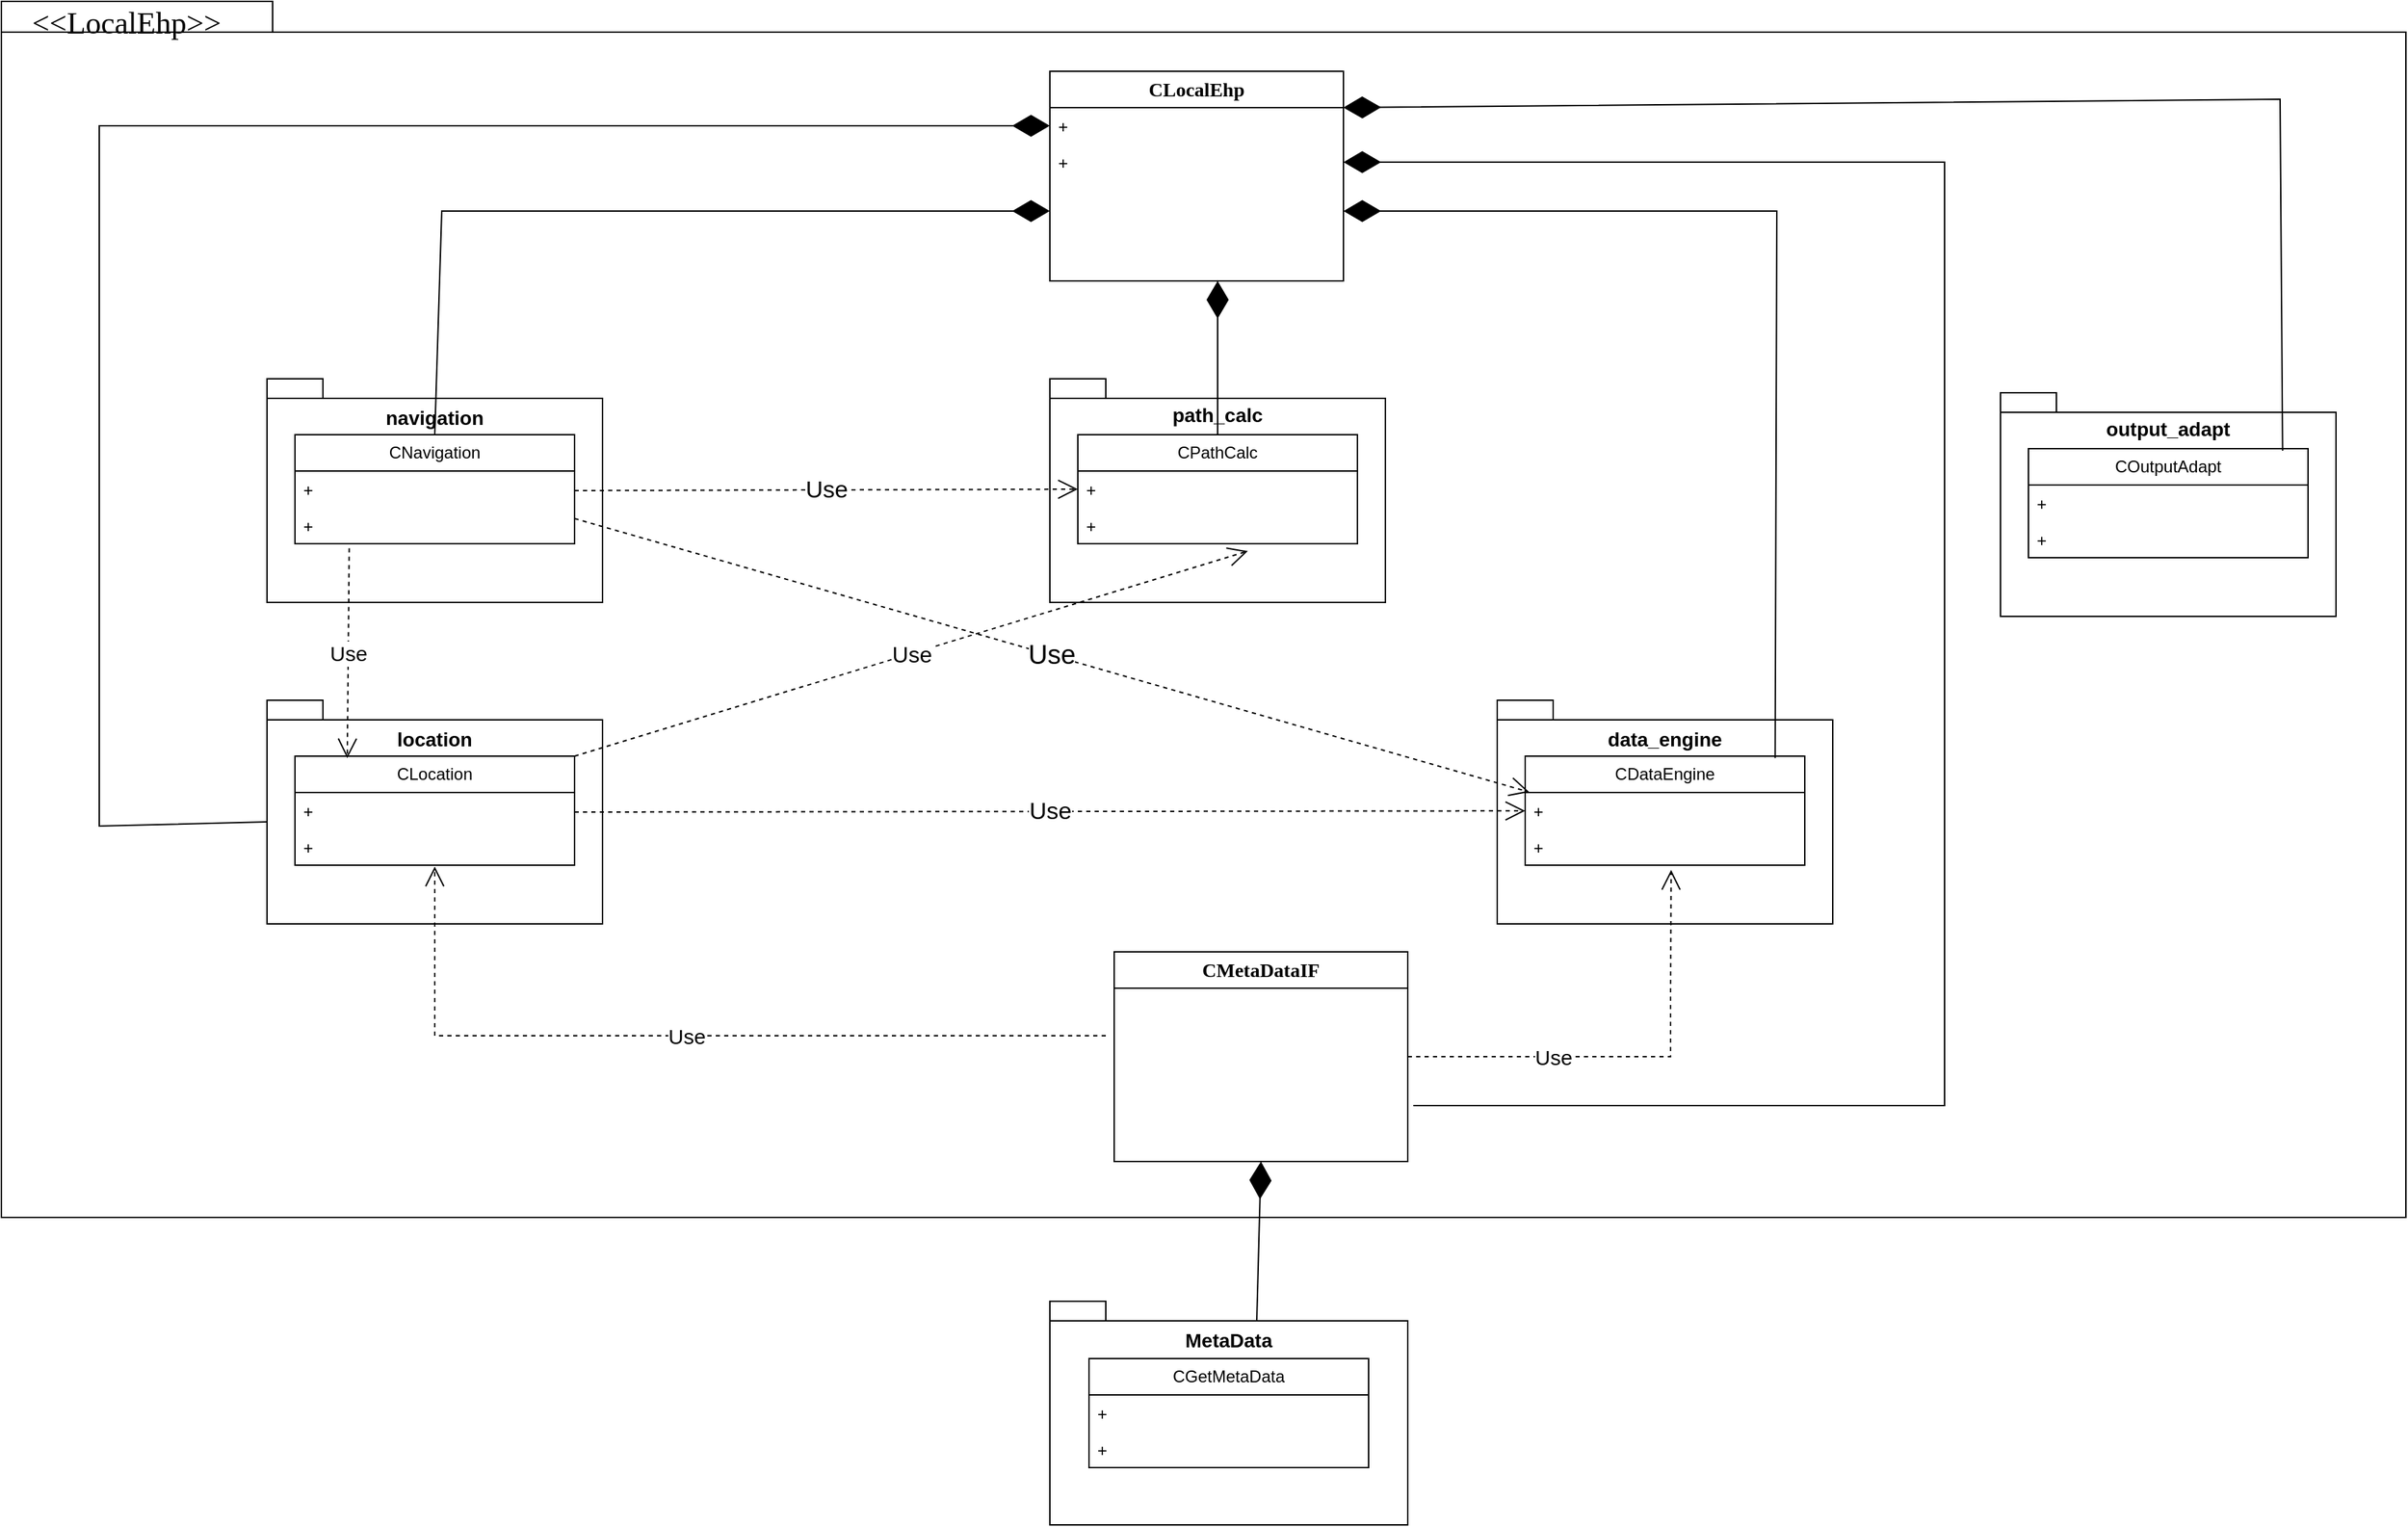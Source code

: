 <mxfile version="26.2.13">
  <diagram name="Page-1" id="b5b7bab2-c9e2-2cf4-8b2a-24fd1a2a6d21">
    <mxGraphModel dx="2895" dy="2320" grid="1" gridSize="10" guides="1" tooltips="1" connect="1" arrows="1" fold="1" page="1" pageScale="1" pageWidth="827" pageHeight="1169" background="none" math="0" shadow="0">
      <root>
        <mxCell id="0" />
        <mxCell id="1" parent="0" />
        <mxCell id="_9nZejQMIYd2BK83hRbQ-39" value="" style="group" parent="1" vertex="1" connectable="0">
          <mxGeometry x="560" y="240" width="240" height="160" as="geometry" />
        </mxCell>
        <mxCell id="_9nZejQMIYd2BK83hRbQ-40" value="&lt;div&gt;path_calc&lt;/div&gt;&lt;div&gt;&lt;br&gt;&lt;/div&gt;&lt;div&gt;&lt;br&gt;&lt;/div&gt;&lt;div&gt;&lt;br&gt;&lt;/div&gt;&lt;div&gt;&lt;br&gt;&lt;/div&gt;&lt;div&gt;&lt;br&gt;&lt;/div&gt;&lt;div&gt;&lt;br&gt;&lt;/div&gt;&lt;div&gt;&lt;br&gt;&lt;/div&gt;" style="shape=folder;fontStyle=1;spacingTop=10;tabWidth=40;tabHeight=14;tabPosition=left;html=1;whiteSpace=wrap;align=center;fontSize=14;" parent="_9nZejQMIYd2BK83hRbQ-39" vertex="1">
          <mxGeometry width="240" height="160" as="geometry" />
        </mxCell>
        <mxCell id="_9nZejQMIYd2BK83hRbQ-41" value="&lt;div style=&quot;white-space-collapse: preserve;&quot; data-line=&quot;true&quot; data-line-index=&quot;0&quot; data-zone-id=&quot;0&quot;&gt;CPathCalc&lt;/div&gt;" style="swimlane;fontStyle=0;childLayout=stackLayout;horizontal=1;startSize=26;fillColor=none;horizontalStack=0;resizeParent=1;resizeParentMax=0;resizeLast=0;collapsible=1;marginBottom=0;whiteSpace=wrap;html=1;" parent="_9nZejQMIYd2BK83hRbQ-39" vertex="1">
          <mxGeometry x="20" y="40" width="200" height="78" as="geometry" />
        </mxCell>
        <mxCell id="_9nZejQMIYd2BK83hRbQ-42" value="+" style="text;strokeColor=none;fillColor=none;align=left;verticalAlign=top;spacingLeft=4;spacingRight=4;overflow=hidden;rotatable=0;points=[[0,0.5],[1,0.5]];portConstraint=eastwest;whiteSpace=wrap;html=1;" parent="_9nZejQMIYd2BK83hRbQ-41" vertex="1">
          <mxGeometry y="26" width="200" height="26" as="geometry" />
        </mxCell>
        <mxCell id="_9nZejQMIYd2BK83hRbQ-43" value="+" style="text;strokeColor=none;fillColor=none;align=left;verticalAlign=top;spacingLeft=4;spacingRight=4;overflow=hidden;rotatable=0;points=[[0,0.5],[1,0.5]];portConstraint=eastwest;whiteSpace=wrap;html=1;" parent="_9nZejQMIYd2BK83hRbQ-41" vertex="1">
          <mxGeometry y="52" width="200" height="26" as="geometry" />
        </mxCell>
        <mxCell id="6e0c8c40b5770093-72" value="" style="shape=folder;fontStyle=1;spacingTop=10;tabWidth=194;tabHeight=22;tabPosition=left;html=1;rounded=0;shadow=0;comic=0;labelBackgroundColor=none;strokeWidth=1;fillColor=none;fontFamily=Verdana;fontSize=10;align=center;" parent="1" vertex="1">
          <mxGeometry x="-190" y="-30" width="1720" height="870" as="geometry" />
        </mxCell>
        <mxCell id="6e0c8c40b5770093-73" value="&lt;font style=&quot;font-size: 22px;&quot;&gt;&amp;lt;&amp;lt;LocalEhp&amp;gt;&amp;gt;&lt;/font&gt;" style="text;html=1;align=left;verticalAlign=top;spacingTop=-4;fontSize=10;fontFamily=Verdana" parent="1" vertex="1">
          <mxGeometry x="-170" y="-30" width="130" height="20" as="geometry" />
        </mxCell>
        <mxCell id="_9nZejQMIYd2BK83hRbQ-14" value="&lt;span style=&quot;font-family: Verdana; font-weight: 700; text-wrap-mode: nowrap;&quot;&gt;CLocalEhp&lt;/span&gt;" style="swimlane;fontStyle=0;childLayout=stackLayout;horizontal=1;startSize=26;fillColor=none;horizontalStack=0;resizeParent=1;resizeParentMax=0;resizeLast=0;collapsible=1;marginBottom=0;whiteSpace=wrap;html=1;container=0;fontSize=14;" parent="1" vertex="1">
          <mxGeometry x="560" y="20" width="210" height="150" as="geometry" />
        </mxCell>
        <mxCell id="_9nZejQMIYd2BK83hRbQ-23" value="" style="group" parent="1" vertex="1" connectable="0">
          <mxGeometry x="880" y="470" width="240" height="160" as="geometry" />
        </mxCell>
        <mxCell id="_9nZejQMIYd2BK83hRbQ-18" value="&lt;div&gt;&lt;font style=&quot;font-size: 14px;&quot;&gt;data_engine&lt;/font&gt;&lt;/div&gt;&lt;div&gt;&lt;font style=&quot;font-size: 14px;&quot;&gt;&lt;br&gt;&lt;/font&gt;&lt;/div&gt;&lt;div&gt;&lt;font style=&quot;font-size: 14px;&quot;&gt;&lt;br&gt;&lt;/font&gt;&lt;/div&gt;&lt;div&gt;&lt;font style=&quot;font-size: 14px;&quot;&gt;&lt;br&gt;&lt;/font&gt;&lt;/div&gt;&lt;div&gt;&lt;font style=&quot;font-size: 14px;&quot;&gt;&lt;br&gt;&lt;/font&gt;&lt;/div&gt;&lt;div&gt;&lt;font style=&quot;font-size: 14px;&quot;&gt;&lt;br&gt;&lt;/font&gt;&lt;/div&gt;&lt;div&gt;&lt;font style=&quot;font-size: 14px;&quot;&gt;&lt;br&gt;&lt;/font&gt;&lt;/div&gt;&lt;div&gt;&lt;br&gt;&lt;/div&gt;" style="shape=folder;fontStyle=1;spacingTop=10;tabWidth=40;tabHeight=14;tabPosition=left;html=1;whiteSpace=wrap;align=center;" parent="_9nZejQMIYd2BK83hRbQ-23" vertex="1">
          <mxGeometry width="240" height="160" as="geometry" />
        </mxCell>
        <mxCell id="_9nZejQMIYd2BK83hRbQ-19" value="&lt;div style=&quot;white-space-collapse: preserve;&quot; data-line=&quot;true&quot; data-line-index=&quot;0&quot; data-zone-id=&quot;0&quot;&gt;CDataEngine&lt;/div&gt;" style="swimlane;fontStyle=0;childLayout=stackLayout;horizontal=1;startSize=26;fillColor=none;horizontalStack=0;resizeParent=1;resizeParentMax=0;resizeLast=0;collapsible=1;marginBottom=0;whiteSpace=wrap;html=1;" parent="_9nZejQMIYd2BK83hRbQ-23" vertex="1">
          <mxGeometry x="20" y="40" width="200" height="78" as="geometry" />
        </mxCell>
        <mxCell id="_9nZejQMIYd2BK83hRbQ-20" value="+" style="text;strokeColor=none;fillColor=none;align=left;verticalAlign=top;spacingLeft=4;spacingRight=4;overflow=hidden;rotatable=0;points=[[0,0.5],[1,0.5]];portConstraint=eastwest;whiteSpace=wrap;html=1;" parent="_9nZejQMIYd2BK83hRbQ-19" vertex="1">
          <mxGeometry y="26" width="200" height="26" as="geometry" />
        </mxCell>
        <mxCell id="_9nZejQMIYd2BK83hRbQ-21" value="+" style="text;strokeColor=none;fillColor=none;align=left;verticalAlign=top;spacingLeft=4;spacingRight=4;overflow=hidden;rotatable=0;points=[[0,0.5],[1,0.5]];portConstraint=eastwest;whiteSpace=wrap;html=1;" parent="_9nZejQMIYd2BK83hRbQ-19" vertex="1">
          <mxGeometry y="52" width="200" height="26" as="geometry" />
        </mxCell>
        <mxCell id="_9nZejQMIYd2BK83hRbQ-29" value="" style="group" parent="1" vertex="1" connectable="0">
          <mxGeometry y="240" width="240" height="415" as="geometry" />
        </mxCell>
        <mxCell id="_9nZejQMIYd2BK83hRbQ-30" value="&lt;div&gt;&lt;font style=&quot;font-size: 14px;&quot;&gt;navigation&lt;/font&gt;&lt;/div&gt;&lt;div&gt;&lt;font style=&quot;font-size: 14px;&quot;&gt;&lt;br&gt;&lt;/font&gt;&lt;/div&gt;&lt;div&gt;&lt;font style=&quot;font-size: 14px;&quot;&gt;&lt;br&gt;&lt;/font&gt;&lt;/div&gt;&lt;div&gt;&lt;font style=&quot;font-size: 14px;&quot;&gt;&lt;br&gt;&lt;/font&gt;&lt;/div&gt;&lt;div&gt;&lt;font style=&quot;font-size: 14px;&quot;&gt;&lt;br&gt;&lt;/font&gt;&lt;/div&gt;&lt;div&gt;&lt;font style=&quot;font-size: 14px;&quot;&gt;&lt;br&gt;&lt;/font&gt;&lt;/div&gt;&lt;div&gt;&lt;font style=&quot;font-size: 14px;&quot;&gt;&lt;br&gt;&lt;/font&gt;&lt;/div&gt;&lt;div&gt;&lt;br&gt;&lt;/div&gt;" style="shape=folder;fontStyle=1;spacingTop=10;tabWidth=40;tabHeight=14;tabPosition=left;html=1;whiteSpace=wrap;align=center;" parent="_9nZejQMIYd2BK83hRbQ-29" vertex="1">
          <mxGeometry width="240" height="160" as="geometry" />
        </mxCell>
        <mxCell id="_9nZejQMIYd2BK83hRbQ-31" value="&lt;div style=&quot;white-space-collapse: preserve;&quot; data-line=&quot;true&quot; data-line-index=&quot;0&quot; data-zone-id=&quot;0&quot;&gt;CNavigation&lt;/div&gt;" style="swimlane;fontStyle=0;childLayout=stackLayout;horizontal=1;startSize=26;fillColor=none;horizontalStack=0;resizeParent=1;resizeParentMax=0;resizeLast=0;collapsible=1;marginBottom=0;whiteSpace=wrap;html=1;" parent="_9nZejQMIYd2BK83hRbQ-29" vertex="1">
          <mxGeometry x="20" y="40" width="200" height="78" as="geometry" />
        </mxCell>
        <mxCell id="_9nZejQMIYd2BK83hRbQ-32" value="+" style="text;strokeColor=none;fillColor=none;align=left;verticalAlign=top;spacingLeft=4;spacingRight=4;overflow=hidden;rotatable=0;points=[[0,0.5],[1,0.5]];portConstraint=eastwest;whiteSpace=wrap;html=1;" parent="_9nZejQMIYd2BK83hRbQ-31" vertex="1">
          <mxGeometry y="26" width="200" height="26" as="geometry" />
        </mxCell>
        <mxCell id="_9nZejQMIYd2BK83hRbQ-33" value="+" style="text;strokeColor=none;fillColor=none;align=left;verticalAlign=top;spacingLeft=4;spacingRight=4;overflow=hidden;rotatable=0;points=[[0,0.5],[1,0.5]];portConstraint=eastwest;whiteSpace=wrap;html=1;" parent="_9nZejQMIYd2BK83hRbQ-31" vertex="1">
          <mxGeometry y="52" width="200" height="26" as="geometry" />
        </mxCell>
        <mxCell id="_9nZejQMIYd2BK83hRbQ-69" value="Use" style="endArrow=open;endSize=12;dashed=1;html=1;rounded=0;entryX=0.015;entryY=-0.011;entryDx=0;entryDy=0;entryPerimeter=0;fontSize=19;" parent="_9nZejQMIYd2BK83hRbQ-29" target="_9nZejQMIYd2BK83hRbQ-20" edge="1">
          <mxGeometry width="160" relative="1" as="geometry">
            <mxPoint x="220" y="100" as="sourcePoint" />
            <mxPoint x="380" y="100" as="targetPoint" />
          </mxGeometry>
        </mxCell>
        <mxCell id="_9nZejQMIYd2BK83hRbQ-68" value="Use" style="endArrow=open;endSize=12;dashed=1;html=1;rounded=0;entryX=0;entryY=0.5;entryDx=0;entryDy=0;fontSize=17;" parent="_9nZejQMIYd2BK83hRbQ-29" target="_9nZejQMIYd2BK83hRbQ-42" edge="1">
          <mxGeometry width="160" relative="1" as="geometry">
            <mxPoint x="220" y="80" as="sourcePoint" />
            <mxPoint x="380" y="80" as="targetPoint" />
          </mxGeometry>
        </mxCell>
        <mxCell id="_9nZejQMIYd2BK83hRbQ-34" value="" style="group" parent="1" vertex="1" connectable="0">
          <mxGeometry x="1240" y="250" width="240" height="160" as="geometry" />
        </mxCell>
        <mxCell id="_9nZejQMIYd2BK83hRbQ-35" value="&lt;div&gt;output_adapt&lt;/div&gt;&lt;div&gt;&lt;br&gt;&lt;/div&gt;&lt;div&gt;&lt;br&gt;&lt;/div&gt;&lt;div&gt;&lt;br&gt;&lt;/div&gt;&lt;div&gt;&lt;br&gt;&lt;/div&gt;&lt;div&gt;&lt;br&gt;&lt;/div&gt;&lt;div&gt;&lt;br&gt;&lt;/div&gt;&lt;div&gt;&lt;br&gt;&lt;/div&gt;" style="shape=folder;fontStyle=1;spacingTop=10;tabWidth=40;tabHeight=14;tabPosition=left;html=1;whiteSpace=wrap;align=center;fontSize=14;" parent="_9nZejQMIYd2BK83hRbQ-34" vertex="1">
          <mxGeometry width="240" height="160" as="geometry" />
        </mxCell>
        <mxCell id="_9nZejQMIYd2BK83hRbQ-36" value="&lt;div style=&quot;white-space-collapse: preserve;&quot; data-line=&quot;true&quot; data-line-index=&quot;0&quot; data-zone-id=&quot;0&quot;&gt;COutputAdapt&lt;/div&gt;" style="swimlane;fontStyle=0;childLayout=stackLayout;horizontal=1;startSize=26;fillColor=none;horizontalStack=0;resizeParent=1;resizeParentMax=0;resizeLast=0;collapsible=1;marginBottom=0;whiteSpace=wrap;html=1;" parent="_9nZejQMIYd2BK83hRbQ-34" vertex="1">
          <mxGeometry x="20" y="40" width="200" height="78" as="geometry" />
        </mxCell>
        <mxCell id="_9nZejQMIYd2BK83hRbQ-37" value="+" style="text;strokeColor=none;fillColor=none;align=left;verticalAlign=top;spacingLeft=4;spacingRight=4;overflow=hidden;rotatable=0;points=[[0,0.5],[1,0.5]];portConstraint=eastwest;whiteSpace=wrap;html=1;" parent="_9nZejQMIYd2BK83hRbQ-36" vertex="1">
          <mxGeometry y="26" width="200" height="26" as="geometry" />
        </mxCell>
        <mxCell id="_9nZejQMIYd2BK83hRbQ-38" value="+" style="text;strokeColor=none;fillColor=none;align=left;verticalAlign=top;spacingLeft=4;spacingRight=4;overflow=hidden;rotatable=0;points=[[0,0.5],[1,0.5]];portConstraint=eastwest;whiteSpace=wrap;html=1;" parent="_9nZejQMIYd2BK83hRbQ-36" vertex="1">
          <mxGeometry y="52" width="200" height="26" as="geometry" />
        </mxCell>
        <mxCell id="_9nZejQMIYd2BK83hRbQ-45" value="&lt;div&gt;&lt;font style=&quot;font-size: 14px;&quot;&gt;MetaData&lt;/font&gt;&lt;/div&gt;&lt;div&gt;&lt;font style=&quot;font-size: 14px;&quot;&gt;&lt;br&gt;&lt;/font&gt;&lt;/div&gt;&lt;div&gt;&lt;font style=&quot;font-size: 14px;&quot;&gt;&lt;br&gt;&lt;/font&gt;&lt;/div&gt;&lt;div&gt;&lt;font style=&quot;font-size: 14px;&quot;&gt;&lt;br&gt;&lt;/font&gt;&lt;/div&gt;&lt;div&gt;&lt;font style=&quot;font-size: 14px;&quot;&gt;&lt;br&gt;&lt;/font&gt;&lt;/div&gt;&lt;div&gt;&lt;font style=&quot;font-size: 14px;&quot;&gt;&lt;br&gt;&lt;/font&gt;&lt;/div&gt;&lt;div&gt;&lt;font style=&quot;font-size: 14px;&quot;&gt;&lt;br&gt;&lt;/font&gt;&lt;/div&gt;&lt;div&gt;&lt;br&gt;&lt;/div&gt;" style="shape=folder;fontStyle=1;spacingTop=10;tabWidth=40;tabHeight=14;tabPosition=left;html=1;whiteSpace=wrap;align=center;container=1;" parent="1" vertex="1">
          <mxGeometry x="560" y="900" width="256" height="160" as="geometry" />
        </mxCell>
        <mxCell id="_9nZejQMIYd2BK83hRbQ-55" value="&lt;div style=&quot;white-space-collapse: preserve;&quot; data-line=&quot;true&quot; data-line-index=&quot;0&quot; data-zone-id=&quot;0&quot;&gt;CGetMetaData&lt;/div&gt;" style="swimlane;fontStyle=0;childLayout=stackLayout;horizontal=1;startSize=26;fillColor=none;horizontalStack=0;resizeParent=1;resizeParentMax=0;resizeLast=0;collapsible=1;marginBottom=0;whiteSpace=wrap;html=1;" parent="_9nZejQMIYd2BK83hRbQ-45" vertex="1">
          <mxGeometry x="28" y="41" width="200" height="78" as="geometry" />
        </mxCell>
        <mxCell id="_9nZejQMIYd2BK83hRbQ-57" value="+" style="text;strokeColor=none;fillColor=none;align=left;verticalAlign=top;spacingLeft=4;spacingRight=4;overflow=hidden;rotatable=0;points=[[0,0.5],[1,0.5]];portConstraint=eastwest;whiteSpace=wrap;html=1;" parent="_9nZejQMIYd2BK83hRbQ-55" vertex="1">
          <mxGeometry y="26" width="200" height="26" as="geometry" />
        </mxCell>
        <mxCell id="_9nZejQMIYd2BK83hRbQ-58" value="+" style="text;strokeColor=none;fillColor=none;align=left;verticalAlign=top;spacingLeft=4;spacingRight=4;overflow=hidden;rotatable=0;points=[[0,0.5],[1,0.5]];portConstraint=eastwest;whiteSpace=wrap;html=1;" parent="_9nZejQMIYd2BK83hRbQ-55" vertex="1">
          <mxGeometry y="52" width="200" height="26" as="geometry" />
        </mxCell>
        <mxCell id="_9nZejQMIYd2BK83hRbQ-51" value="" style="endArrow=diamondThin;endFill=1;endSize=24;html=1;rounded=0;entryX=1;entryY=0.5;entryDx=0;entryDy=0;exitX=0.909;exitY=0.019;exitDx=0;exitDy=0;exitPerimeter=0;" parent="1" source="_9nZejQMIYd2BK83hRbQ-36" edge="1">
          <mxGeometry width="160" relative="1" as="geometry">
            <mxPoint x="1280.08" y="212.36" as="sourcePoint" />
            <mxPoint x="770.0" y="46" as="targetPoint" />
            <Array as="points">
              <mxPoint x="1440" y="40" />
            </Array>
          </mxGeometry>
        </mxCell>
        <mxCell id="_9nZejQMIYd2BK83hRbQ-24" value="" style="group" parent="1" vertex="1" connectable="0">
          <mxGeometry y="470" width="240" height="160" as="geometry" />
        </mxCell>
        <mxCell id="_9nZejQMIYd2BK83hRbQ-25" value="&lt;div&gt;&lt;font style=&quot;font-size: 14px;&quot;&gt;location&lt;/font&gt;&lt;/div&gt;&lt;div&gt;&lt;br&gt;&lt;/div&gt;&lt;div&gt;&lt;br&gt;&lt;/div&gt;&lt;div&gt;&lt;br&gt;&lt;/div&gt;&lt;div&gt;&lt;br&gt;&lt;/div&gt;&lt;div&gt;&lt;br&gt;&lt;/div&gt;&lt;div&gt;&lt;br&gt;&lt;/div&gt;&lt;div&gt;&lt;br&gt;&lt;/div&gt;&lt;div&gt;&lt;br&gt;&lt;/div&gt;" style="shape=folder;fontStyle=1;spacingTop=10;tabWidth=40;tabHeight=14;tabPosition=left;html=1;whiteSpace=wrap;align=center;" parent="_9nZejQMIYd2BK83hRbQ-24" vertex="1">
          <mxGeometry width="240" height="160" as="geometry" />
        </mxCell>
        <mxCell id="_9nZejQMIYd2BK83hRbQ-26" value="&lt;div style=&quot;white-space-collapse: preserve;&quot; data-line=&quot;true&quot; data-line-index=&quot;0&quot; data-zone-id=&quot;0&quot;&gt;CLocation&lt;/div&gt;" style="swimlane;fontStyle=0;childLayout=stackLayout;horizontal=1;startSize=26;fillColor=none;horizontalStack=0;resizeParent=1;resizeParentMax=0;resizeLast=0;collapsible=1;marginBottom=0;whiteSpace=wrap;html=1;" parent="_9nZejQMIYd2BK83hRbQ-24" vertex="1">
          <mxGeometry x="20" y="40" width="200" height="78" as="geometry" />
        </mxCell>
        <mxCell id="_9nZejQMIYd2BK83hRbQ-27" value="+" style="text;strokeColor=none;fillColor=none;align=left;verticalAlign=top;spacingLeft=4;spacingRight=4;overflow=hidden;rotatable=0;points=[[0,0.5],[1,0.5]];portConstraint=eastwest;whiteSpace=wrap;html=1;" parent="_9nZejQMIYd2BK83hRbQ-26" vertex="1">
          <mxGeometry y="26" width="200" height="26" as="geometry" />
        </mxCell>
        <mxCell id="_9nZejQMIYd2BK83hRbQ-28" value="+" style="text;strokeColor=none;fillColor=none;align=left;verticalAlign=top;spacingLeft=4;spacingRight=4;overflow=hidden;rotatable=0;points=[[0,0.5],[1,0.5]];portConstraint=eastwest;whiteSpace=wrap;html=1;" parent="_9nZejQMIYd2BK83hRbQ-26" vertex="1">
          <mxGeometry y="52" width="200" height="26" as="geometry" />
        </mxCell>
        <mxCell id="_9nZejQMIYd2BK83hRbQ-65" value="&lt;font&gt;Use&lt;/font&gt;" style="endArrow=open;endSize=12;dashed=1;html=1;rounded=0;fontSize=17;" parent="_9nZejQMIYd2BK83hRbQ-24" target="_9nZejQMIYd2BK83hRbQ-20" edge="1">
          <mxGeometry width="160" relative="1" as="geometry">
            <mxPoint x="220" y="80" as="sourcePoint" />
            <mxPoint x="380" y="80" as="targetPoint" />
          </mxGeometry>
        </mxCell>
        <mxCell id="_9nZejQMIYd2BK83hRbQ-70" value="" style="endArrow=diamondThin;endFill=1;endSize=24;html=1;rounded=0;entryX=0;entryY=0.5;entryDx=0;entryDy=0;exitX=0;exitY=0;exitDx=0;exitDy=87;exitPerimeter=0;" parent="1" source="_9nZejQMIYd2BK83hRbQ-25" target="_9nZejQMIYd2BK83hRbQ-15" edge="1">
          <mxGeometry width="160" relative="1" as="geometry">
            <mxPoint y="550" as="sourcePoint" />
            <mxPoint y="370" as="targetPoint" />
            <Array as="points">
              <mxPoint x="-120" y="560" />
              <mxPoint x="-120" y="59" />
            </Array>
          </mxGeometry>
        </mxCell>
        <mxCell id="_9nZejQMIYd2BK83hRbQ-15" value="+" style="text;strokeColor=none;fillColor=none;align=left;verticalAlign=top;spacingLeft=4;spacingRight=4;overflow=hidden;rotatable=0;points=[[0,0.5],[1,0.5]];portConstraint=eastwest;whiteSpace=wrap;html=1;" parent="1" vertex="1">
          <mxGeometry x="560" y="46" width="210" height="26" as="geometry" />
        </mxCell>
        <mxCell id="_9nZejQMIYd2BK83hRbQ-16" value="+&lt;div&gt;&lt;br&gt;&lt;/div&gt;" style="text;strokeColor=none;fillColor=none;align=left;verticalAlign=top;spacingLeft=4;spacingRight=4;overflow=hidden;rotatable=0;points=[[0,0.5],[1,0.5]];portConstraint=eastwest;whiteSpace=wrap;html=1;" parent="1" vertex="1">
          <mxGeometry x="560" y="72" width="210" height="26" as="geometry" />
        </mxCell>
        <mxCell id="_9nZejQMIYd2BK83hRbQ-52" value="" style="endArrow=diamondThin;endFill=1;endSize=24;html=1;rounded=0;exitX=0.5;exitY=0;exitDx=0;exitDy=0;" parent="1" source="_9nZejQMIYd2BK83hRbQ-31" edge="1">
          <mxGeometry width="160" relative="1" as="geometry">
            <mxPoint x="225" y="230" as="sourcePoint" />
            <mxPoint x="560" y="120" as="targetPoint" />
            <Array as="points">
              <mxPoint x="125" y="120" />
            </Array>
          </mxGeometry>
        </mxCell>
        <mxCell id="_9nZejQMIYd2BK83hRbQ-61" value="" style="endArrow=diamondThin;endFill=1;endSize=24;html=1;rounded=0;exitX=0.5;exitY=0;exitDx=0;exitDy=0;" parent="1" source="_9nZejQMIYd2BK83hRbQ-41" edge="1">
          <mxGeometry width="160" relative="1" as="geometry">
            <mxPoint x="780" y="280" as="sourcePoint" />
            <mxPoint x="680" y="170" as="targetPoint" />
            <Array as="points" />
          </mxGeometry>
        </mxCell>
        <mxCell id="_9nZejQMIYd2BK83hRbQ-77" value="" style="endArrow=diamondThin;endFill=1;endSize=24;html=1;rounded=0;exitX=0.894;exitY=0.018;exitDx=0;exitDy=0;exitPerimeter=0;" parent="1" source="_9nZejQMIYd2BK83hRbQ-19" edge="1">
          <mxGeometry width="160" relative="1" as="geometry">
            <mxPoint x="990" y="520" as="sourcePoint" />
            <mxPoint x="770" y="120" as="targetPoint" />
            <Array as="points">
              <mxPoint x="1080" y="120" />
            </Array>
          </mxGeometry>
        </mxCell>
        <mxCell id="_9nZejQMIYd2BK83hRbQ-64" value="&lt;font style=&quot;font-size: 16px;&quot;&gt;Use&lt;/font&gt;" style="endArrow=open;endSize=12;dashed=1;html=1;rounded=0;entryX=0.608;entryY=1.203;entryDx=0;entryDy=0;entryPerimeter=0;exitX=1;exitY=0;exitDx=0;exitDy=0;" parent="1" source="_9nZejQMIYd2BK83hRbQ-26" target="_9nZejQMIYd2BK83hRbQ-43" edge="1">
          <mxGeometry width="160" relative="1" as="geometry">
            <mxPoint x="570" y="450" as="sourcePoint" />
            <mxPoint x="730" y="450" as="targetPoint" />
          </mxGeometry>
        </mxCell>
        <mxCell id="_9nZejQMIYd2BK83hRbQ-54" value="&lt;font style=&quot;font-size: 15px;&quot;&gt;Use&lt;/font&gt;" style="endArrow=open;endSize=12;dashed=1;html=1;rounded=0;entryX=0.187;entryY=0.02;entryDx=0;entryDy=0;entryPerimeter=0;exitX=0.194;exitY=1.125;exitDx=0;exitDy=0;exitPerimeter=0;" parent="1" source="_9nZejQMIYd2BK83hRbQ-33" target="_9nZejQMIYd2BK83hRbQ-26" edge="1">
          <mxGeometry width="160" relative="1" as="geometry">
            <mxPoint x="90" y="361" as="sourcePoint" />
            <mxPoint x="380" y="320" as="targetPoint" />
          </mxGeometry>
        </mxCell>
        <mxCell id="_9nZejQMIYd2BK83hRbQ-60" value="&lt;font style=&quot;font-size: 15px;&quot;&gt;Use&lt;/font&gt;" style="endArrow=open;endSize=12;dashed=1;html=1;rounded=0;" parent="1" edge="1">
          <mxGeometry width="160" relative="1" as="geometry">
            <mxPoint x="600" y="710" as="sourcePoint" />
            <mxPoint x="120" y="589" as="targetPoint" />
            <Array as="points">
              <mxPoint x="120" y="710" />
              <mxPoint x="120" y="680" />
            </Array>
          </mxGeometry>
        </mxCell>
        <mxCell id="_9nZejQMIYd2BK83hRbQ-78" value="Use" style="endArrow=open;endSize=12;dashed=1;html=1;rounded=0;entryX=0.522;entryY=1.132;entryDx=0;entryDy=0;entryPerimeter=0;exitX=1;exitY=0.5;exitDx=0;exitDy=0;fontSize=15;" parent="1" source="Aug-1ZUpMAR1_bKRzATq-1" target="_9nZejQMIYd2BK83hRbQ-21" edge="1">
          <mxGeometry x="-0.353" width="160" relative="1" as="geometry">
            <mxPoint x="690" y="990" as="sourcePoint" />
            <mxPoint x="850" y="990" as="targetPoint" />
            <Array as="points">
              <mxPoint x="1004" y="725" />
              <mxPoint x="1004" y="680" />
            </Array>
            <mxPoint as="offset" />
          </mxGeometry>
        </mxCell>
        <mxCell id="Aug-1ZUpMAR1_bKRzATq-1" value="&lt;span style=&quot;font-family: Verdana; font-weight: 700; text-wrap-mode: nowrap;&quot;&gt;CMetaDataIF&lt;/span&gt;" style="swimlane;fontStyle=0;childLayout=stackLayout;horizontal=1;startSize=26;fillColor=none;horizontalStack=0;resizeParent=1;resizeParentMax=0;resizeLast=0;collapsible=1;marginBottom=0;whiteSpace=wrap;html=1;container=0;fontSize=14;" vertex="1" parent="1">
          <mxGeometry x="606" y="650" width="210" height="150" as="geometry" />
        </mxCell>
        <mxCell id="Aug-1ZUpMAR1_bKRzATq-3" value="" style="endArrow=diamondThin;endFill=1;endSize=24;html=1;rounded=0;entryX=0.5;entryY=1;entryDx=0;entryDy=0;exitX=0;exitY=0;exitDx=148;exitDy=14;exitPerimeter=0;" edge="1" parent="1" source="_9nZejQMIYd2BK83hRbQ-45" target="Aug-1ZUpMAR1_bKRzATq-1">
          <mxGeometry width="160" relative="1" as="geometry">
            <mxPoint x="690" y="910" as="sourcePoint" />
            <mxPoint x="850" y="910" as="targetPoint" />
          </mxGeometry>
        </mxCell>
        <mxCell id="Aug-1ZUpMAR1_bKRzATq-4" value="" style="endArrow=diamondThin;endFill=1;endSize=24;html=1;rounded=0;entryX=1;entryY=0.5;entryDx=0;entryDy=0;" edge="1" parent="1" target="_9nZejQMIYd2BK83hRbQ-16">
          <mxGeometry width="160" relative="1" as="geometry">
            <mxPoint x="820" y="760" as="sourcePoint" />
            <mxPoint x="980" y="760" as="targetPoint" />
            <Array as="points">
              <mxPoint x="1200" y="760" />
              <mxPoint x="1200" y="430" />
              <mxPoint x="1200" y="85" />
            </Array>
          </mxGeometry>
        </mxCell>
      </root>
    </mxGraphModel>
  </diagram>
</mxfile>
